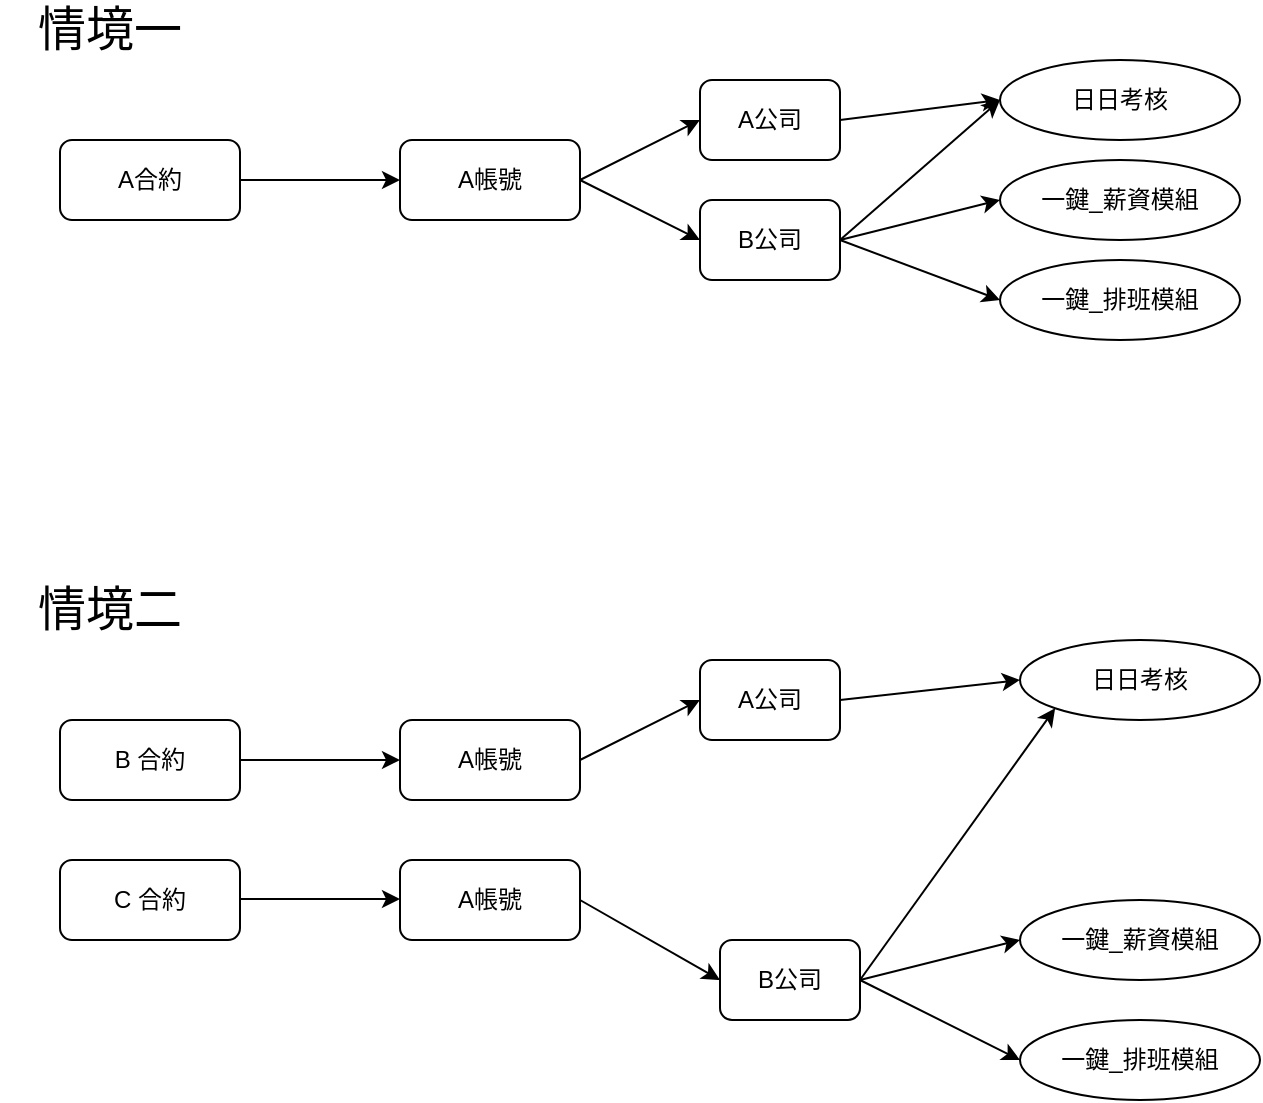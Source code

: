 <mxfile version="20.2.3" type="github">
  <diagram name="Page-1" id="c7558073-3199-34d8-9f00-42111426c3f3">
    <mxGraphModel dx="1879" dy="876" grid="1" gridSize="10" guides="1" tooltips="1" connect="1" arrows="1" fold="1" page="1" pageScale="1" pageWidth="826" pageHeight="1169" background="none" math="0" shadow="0">
      <root>
        <mxCell id="0" />
        <mxCell id="1" parent="0" />
        <mxCell id="fkk-dUdgYTIu3yaUpUCs-96" value="A合約" style="rounded=1;whiteSpace=wrap;html=1;" vertex="1" parent="1">
          <mxGeometry x="40" y="90" width="90" height="40" as="geometry" />
        </mxCell>
        <mxCell id="fkk-dUdgYTIu3yaUpUCs-98" value="A帳號" style="rounded=1;whiteSpace=wrap;html=1;" vertex="1" parent="1">
          <mxGeometry x="210" y="90" width="90" height="40" as="geometry" />
        </mxCell>
        <mxCell id="fkk-dUdgYTIu3yaUpUCs-100" value="" style="endArrow=classic;html=1;rounded=0;exitX=1;exitY=0.5;exitDx=0;exitDy=0;" edge="1" parent="1" source="fkk-dUdgYTIu3yaUpUCs-96" target="fkk-dUdgYTIu3yaUpUCs-98">
          <mxGeometry width="50" height="50" relative="1" as="geometry">
            <mxPoint x="160" y="160" as="sourcePoint" />
            <mxPoint x="430" y="390" as="targetPoint" />
          </mxGeometry>
        </mxCell>
        <mxCell id="fkk-dUdgYTIu3yaUpUCs-101" value="" style="endArrow=classic;html=1;rounded=0;exitX=1;exitY=0.5;exitDx=0;exitDy=0;entryX=0;entryY=0.5;entryDx=0;entryDy=0;" edge="1" parent="1" source="fkk-dUdgYTIu3yaUpUCs-98" target="fkk-dUdgYTIu3yaUpUCs-107">
          <mxGeometry width="50" height="50" relative="1" as="geometry">
            <mxPoint x="380" y="440" as="sourcePoint" />
            <mxPoint x="360" y="90" as="targetPoint" />
          </mxGeometry>
        </mxCell>
        <mxCell id="fkk-dUdgYTIu3yaUpUCs-102" value="A公司" style="rounded=1;whiteSpace=wrap;html=1;" vertex="1" parent="1">
          <mxGeometry x="360" y="60" width="70" height="40" as="geometry" />
        </mxCell>
        <mxCell id="fkk-dUdgYTIu3yaUpUCs-103" value="日日考核" style="ellipse;whiteSpace=wrap;html=1;" vertex="1" parent="1">
          <mxGeometry x="510" y="50" width="120" height="40" as="geometry" />
        </mxCell>
        <mxCell id="fkk-dUdgYTIu3yaUpUCs-104" value="一鍵_薪資模組" style="ellipse;whiteSpace=wrap;html=1;" vertex="1" parent="1">
          <mxGeometry x="510" y="100" width="120" height="40" as="geometry" />
        </mxCell>
        <mxCell id="fkk-dUdgYTIu3yaUpUCs-105" value="一鍵_排班模組" style="ellipse;whiteSpace=wrap;html=1;" vertex="1" parent="1">
          <mxGeometry x="510" y="150" width="120" height="40" as="geometry" />
        </mxCell>
        <mxCell id="fkk-dUdgYTIu3yaUpUCs-106" value="" style="endArrow=classic;html=1;rounded=0;exitX=1;exitY=0.5;exitDx=0;exitDy=0;entryX=0;entryY=0.5;entryDx=0;entryDy=0;" edge="1" parent="1" target="fkk-dUdgYTIu3yaUpUCs-103">
          <mxGeometry width="50" height="50" relative="1" as="geometry">
            <mxPoint x="430" y="80" as="sourcePoint" />
            <mxPoint x="490" y="60" as="targetPoint" />
          </mxGeometry>
        </mxCell>
        <mxCell id="fkk-dUdgYTIu3yaUpUCs-107" value="B公司" style="rounded=1;whiteSpace=wrap;html=1;" vertex="1" parent="1">
          <mxGeometry x="360" y="120" width="70" height="40" as="geometry" />
        </mxCell>
        <mxCell id="fkk-dUdgYTIu3yaUpUCs-108" value="" style="endArrow=classic;html=1;rounded=0;exitX=1;exitY=0.5;exitDx=0;exitDy=0;entryX=0;entryY=0.5;entryDx=0;entryDy=0;" edge="1" parent="1" source="fkk-dUdgYTIu3yaUpUCs-98" target="fkk-dUdgYTIu3yaUpUCs-102">
          <mxGeometry width="50" height="50" relative="1" as="geometry">
            <mxPoint x="310" y="120" as="sourcePoint" />
            <mxPoint x="370" y="150" as="targetPoint" />
          </mxGeometry>
        </mxCell>
        <mxCell id="fkk-dUdgYTIu3yaUpUCs-109" value="" style="endArrow=classic;html=1;rounded=0;exitX=1;exitY=0.5;exitDx=0;exitDy=0;" edge="1" parent="1" source="fkk-dUdgYTIu3yaUpUCs-107">
          <mxGeometry width="50" height="50" relative="1" as="geometry">
            <mxPoint x="440" y="90" as="sourcePoint" />
            <mxPoint x="510" y="70" as="targetPoint" />
          </mxGeometry>
        </mxCell>
        <mxCell id="fkk-dUdgYTIu3yaUpUCs-111" value="" style="endArrow=classic;html=1;rounded=0;entryX=0;entryY=0.5;entryDx=0;entryDy=0;" edge="1" parent="1" target="fkk-dUdgYTIu3yaUpUCs-104">
          <mxGeometry width="50" height="50" relative="1" as="geometry">
            <mxPoint x="430" y="140" as="sourcePoint" />
            <mxPoint x="530" y="90" as="targetPoint" />
          </mxGeometry>
        </mxCell>
        <mxCell id="fkk-dUdgYTIu3yaUpUCs-112" value="" style="endArrow=classic;html=1;rounded=0;entryX=0;entryY=0.5;entryDx=0;entryDy=0;" edge="1" parent="1" target="fkk-dUdgYTIu3yaUpUCs-105">
          <mxGeometry width="50" height="50" relative="1" as="geometry">
            <mxPoint x="430" y="140" as="sourcePoint" />
            <mxPoint x="520" y="130" as="targetPoint" />
          </mxGeometry>
        </mxCell>
        <mxCell id="fkk-dUdgYTIu3yaUpUCs-114" value="B 合約" style="rounded=1;whiteSpace=wrap;html=1;" vertex="1" parent="1">
          <mxGeometry x="40" y="380" width="90" height="40" as="geometry" />
        </mxCell>
        <mxCell id="fkk-dUdgYTIu3yaUpUCs-115" value="A帳號" style="rounded=1;whiteSpace=wrap;html=1;" vertex="1" parent="1">
          <mxGeometry x="210" y="380" width="90" height="40" as="geometry" />
        </mxCell>
        <mxCell id="fkk-dUdgYTIu3yaUpUCs-116" value="" style="endArrow=classic;html=1;rounded=0;exitX=1;exitY=0.5;exitDx=0;exitDy=0;" edge="1" parent="1" source="fkk-dUdgYTIu3yaUpUCs-114" target="fkk-dUdgYTIu3yaUpUCs-115">
          <mxGeometry width="50" height="50" relative="1" as="geometry">
            <mxPoint x="160" y="450" as="sourcePoint" />
            <mxPoint x="430" y="680" as="targetPoint" />
          </mxGeometry>
        </mxCell>
        <mxCell id="fkk-dUdgYTIu3yaUpUCs-117" value="" style="endArrow=classic;html=1;rounded=0;exitX=1;exitY=0.5;exitDx=0;exitDy=0;entryX=0;entryY=0.5;entryDx=0;entryDy=0;" edge="1" parent="1" source="fkk-dUdgYTIu3yaUpUCs-129" target="fkk-dUdgYTIu3yaUpUCs-123">
          <mxGeometry width="50" height="50" relative="1" as="geometry">
            <mxPoint x="380" y="730" as="sourcePoint" />
            <mxPoint x="360" y="380" as="targetPoint" />
          </mxGeometry>
        </mxCell>
        <mxCell id="fkk-dUdgYTIu3yaUpUCs-118" value="A公司" style="rounded=1;whiteSpace=wrap;html=1;" vertex="1" parent="1">
          <mxGeometry x="360" y="350" width="70" height="40" as="geometry" />
        </mxCell>
        <mxCell id="fkk-dUdgYTIu3yaUpUCs-119" value="日日考核" style="ellipse;whiteSpace=wrap;html=1;" vertex="1" parent="1">
          <mxGeometry x="520" y="340" width="120" height="40" as="geometry" />
        </mxCell>
        <mxCell id="fkk-dUdgYTIu3yaUpUCs-120" value="一鍵_薪資模組" style="ellipse;whiteSpace=wrap;html=1;" vertex="1" parent="1">
          <mxGeometry x="520" y="470" width="120" height="40" as="geometry" />
        </mxCell>
        <mxCell id="fkk-dUdgYTIu3yaUpUCs-121" value="一鍵_排班模組" style="ellipse;whiteSpace=wrap;html=1;" vertex="1" parent="1">
          <mxGeometry x="520" y="530" width="120" height="40" as="geometry" />
        </mxCell>
        <mxCell id="fkk-dUdgYTIu3yaUpUCs-122" value="" style="endArrow=classic;html=1;rounded=0;exitX=1;exitY=0.5;exitDx=0;exitDy=0;entryX=0;entryY=0.5;entryDx=0;entryDy=0;" edge="1" parent="1" target="fkk-dUdgYTIu3yaUpUCs-119">
          <mxGeometry width="50" height="50" relative="1" as="geometry">
            <mxPoint x="430" y="370" as="sourcePoint" />
            <mxPoint x="490" y="350" as="targetPoint" />
          </mxGeometry>
        </mxCell>
        <mxCell id="fkk-dUdgYTIu3yaUpUCs-123" value="B公司" style="rounded=1;whiteSpace=wrap;html=1;" vertex="1" parent="1">
          <mxGeometry x="370" y="490" width="70" height="40" as="geometry" />
        </mxCell>
        <mxCell id="fkk-dUdgYTIu3yaUpUCs-124" value="" style="endArrow=classic;html=1;rounded=0;exitX=1;exitY=0.5;exitDx=0;exitDy=0;entryX=0;entryY=0.5;entryDx=0;entryDy=0;" edge="1" parent="1" source="fkk-dUdgYTIu3yaUpUCs-115" target="fkk-dUdgYTIu3yaUpUCs-118">
          <mxGeometry width="50" height="50" relative="1" as="geometry">
            <mxPoint x="310" y="410" as="sourcePoint" />
            <mxPoint x="370" y="440" as="targetPoint" />
          </mxGeometry>
        </mxCell>
        <mxCell id="fkk-dUdgYTIu3yaUpUCs-125" value="" style="endArrow=classic;html=1;rounded=0;exitX=1;exitY=0.5;exitDx=0;exitDy=0;entryX=0;entryY=1;entryDx=0;entryDy=0;" edge="1" parent="1" source="fkk-dUdgYTIu3yaUpUCs-123" target="fkk-dUdgYTIu3yaUpUCs-119">
          <mxGeometry width="50" height="50" relative="1" as="geometry">
            <mxPoint x="440" y="380" as="sourcePoint" />
            <mxPoint x="510" y="360" as="targetPoint" />
          </mxGeometry>
        </mxCell>
        <mxCell id="fkk-dUdgYTIu3yaUpUCs-126" value="" style="endArrow=classic;html=1;rounded=0;entryX=0;entryY=0.5;entryDx=0;entryDy=0;exitX=1;exitY=0.5;exitDx=0;exitDy=0;" edge="1" parent="1" target="fkk-dUdgYTIu3yaUpUCs-120" source="fkk-dUdgYTIu3yaUpUCs-123">
          <mxGeometry width="50" height="50" relative="1" as="geometry">
            <mxPoint x="430" y="430" as="sourcePoint" />
            <mxPoint x="530" y="380" as="targetPoint" />
          </mxGeometry>
        </mxCell>
        <mxCell id="fkk-dUdgYTIu3yaUpUCs-127" value="" style="endArrow=classic;html=1;rounded=0;entryX=0;entryY=0.5;entryDx=0;entryDy=0;exitX=1;exitY=0.5;exitDx=0;exitDy=0;" edge="1" parent="1" target="fkk-dUdgYTIu3yaUpUCs-121" source="fkk-dUdgYTIu3yaUpUCs-123">
          <mxGeometry width="50" height="50" relative="1" as="geometry">
            <mxPoint x="430" y="430" as="sourcePoint" />
            <mxPoint x="520" y="420" as="targetPoint" />
          </mxGeometry>
        </mxCell>
        <mxCell id="fkk-dUdgYTIu3yaUpUCs-128" value="C 合約" style="rounded=1;whiteSpace=wrap;html=1;" vertex="1" parent="1">
          <mxGeometry x="40" y="450" width="90" height="40" as="geometry" />
        </mxCell>
        <mxCell id="fkk-dUdgYTIu3yaUpUCs-129" value="A帳號" style="rounded=1;whiteSpace=wrap;html=1;" vertex="1" parent="1">
          <mxGeometry x="210" y="450" width="90" height="40" as="geometry" />
        </mxCell>
        <mxCell id="fkk-dUdgYTIu3yaUpUCs-130" value="" style="endArrow=classic;html=1;rounded=0;exitX=1;exitY=0.5;exitDx=0;exitDy=0;" edge="1" parent="1">
          <mxGeometry width="50" height="50" relative="1" as="geometry">
            <mxPoint x="130" y="469.5" as="sourcePoint" />
            <mxPoint x="210" y="469.5" as="targetPoint" />
          </mxGeometry>
        </mxCell>
        <mxCell id="fkk-dUdgYTIu3yaUpUCs-131" value="&lt;font style=&quot;font-size: 24px;&quot;&gt;情境一&lt;/font&gt;" style="text;html=1;strokeColor=none;fillColor=none;align=center;verticalAlign=middle;whiteSpace=wrap;rounded=0;" vertex="1" parent="1">
          <mxGeometry x="10" y="20" width="110" height="30" as="geometry" />
        </mxCell>
        <mxCell id="fkk-dUdgYTIu3yaUpUCs-132" value="&lt;font style=&quot;font-size: 24px;&quot;&gt;情境二&lt;/font&gt;" style="text;html=1;strokeColor=none;fillColor=none;align=center;verticalAlign=middle;whiteSpace=wrap;rounded=0;" vertex="1" parent="1">
          <mxGeometry x="10" y="310" width="110" height="30" as="geometry" />
        </mxCell>
      </root>
    </mxGraphModel>
  </diagram>
</mxfile>
